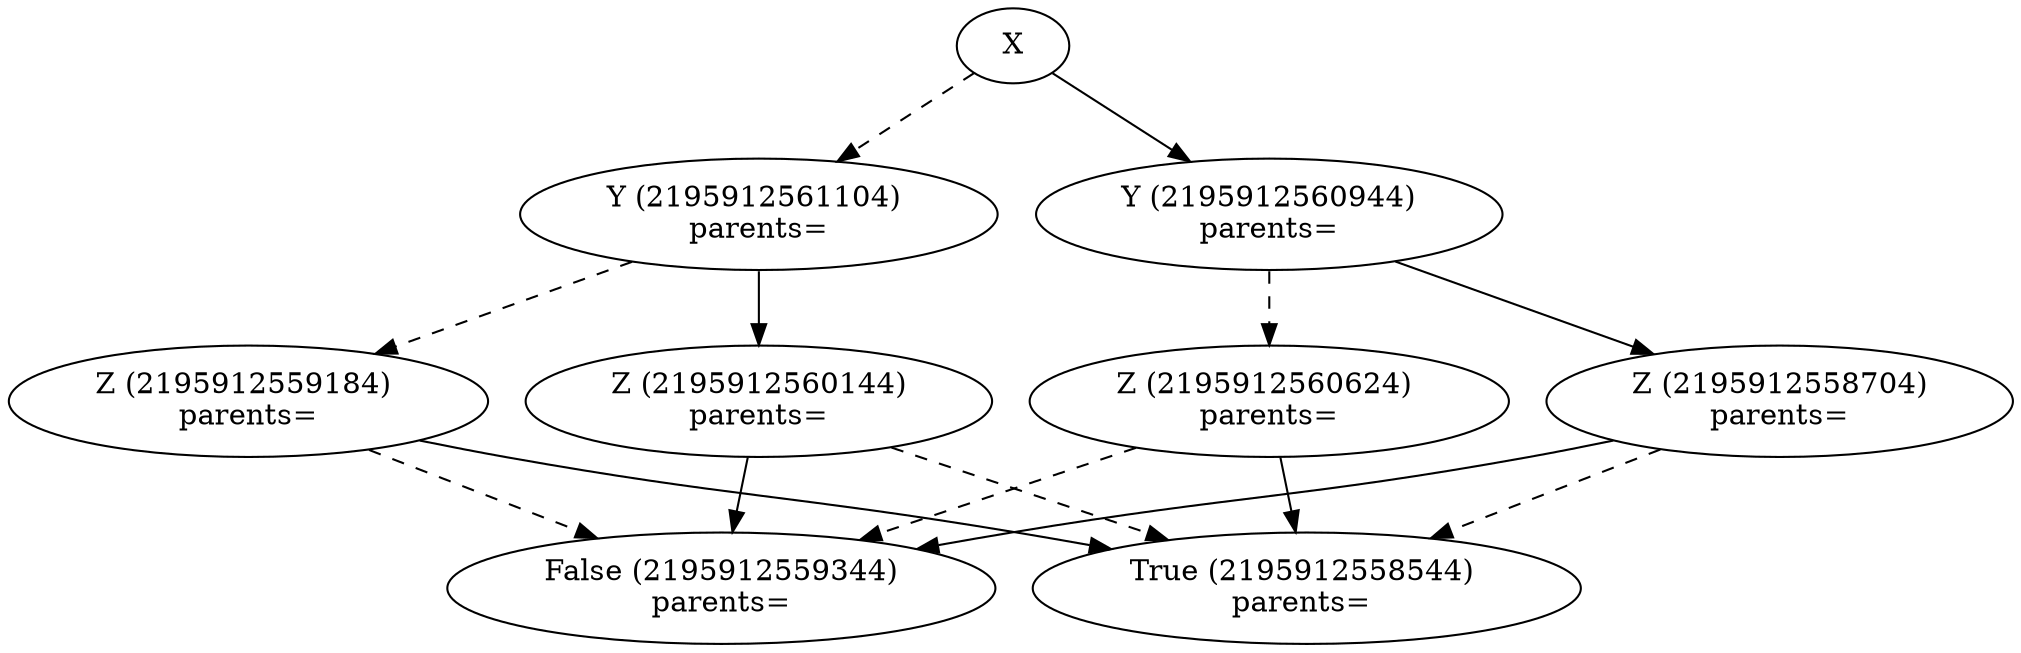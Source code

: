 digraph{2195912556784[label=X]2195912561104[label="Y (2195912561104) \nparents="]
2195912556784 -> 2195912561104[style=dashed label="" fontcolor = gray]
2195912559184[label="Z (2195912559184) \nparents="]
2195912561104 -> 2195912559184[style=dashed label="" fontcolor = gray]
2195912559344[label="False (2195912559344) \nparents= "]
2195912559184 -> 2195912559344[style=dashed label="" fontcolor = gray]
2195912558544[label="True (2195912558544)\nparents="]
2195912559184 -> 2195912558544 [label="" fontcolor = gray]
2195912560144[label="Z (2195912560144)\nparents="]
2195912561104 -> 2195912560144 [label="" fontcolor = gray]
2195912558544[label="True (2195912558544) \nparents= "]
2195912560144 -> 2195912558544[style=dashed label="" fontcolor = gray]
2195912559344[label="False (2195912559344)\nparents="]
2195912560144 -> 2195912559344 [label="" fontcolor = gray]
2195912560944[label="Y (2195912560944)\nparents="]
2195912556784 -> 2195912560944 [label="" fontcolor = gray]
2195912560624[label="Z (2195912560624) \nparents="]
2195912560944 -> 2195912560624[style=dashed label="" fontcolor = gray]
2195912559344[label="False (2195912559344) \nparents= "]
2195912560624 -> 2195912559344[style=dashed label="" fontcolor = gray]
2195912558544[label="True (2195912558544)\nparents="]
2195912560624 -> 2195912558544 [label="" fontcolor = gray]
2195912558704[label="Z (2195912558704)\nparents="]
2195912560944 -> 2195912558704 [label="" fontcolor = gray]
2195912558544[label="True (2195912558544) \nparents= "]
2195912558704 -> 2195912558544[style=dashed label="" fontcolor = gray]
2195912559344[label="False (2195912559344)\nparents="]
2195912558704 -> 2195912559344 [label="" fontcolor = gray]
}